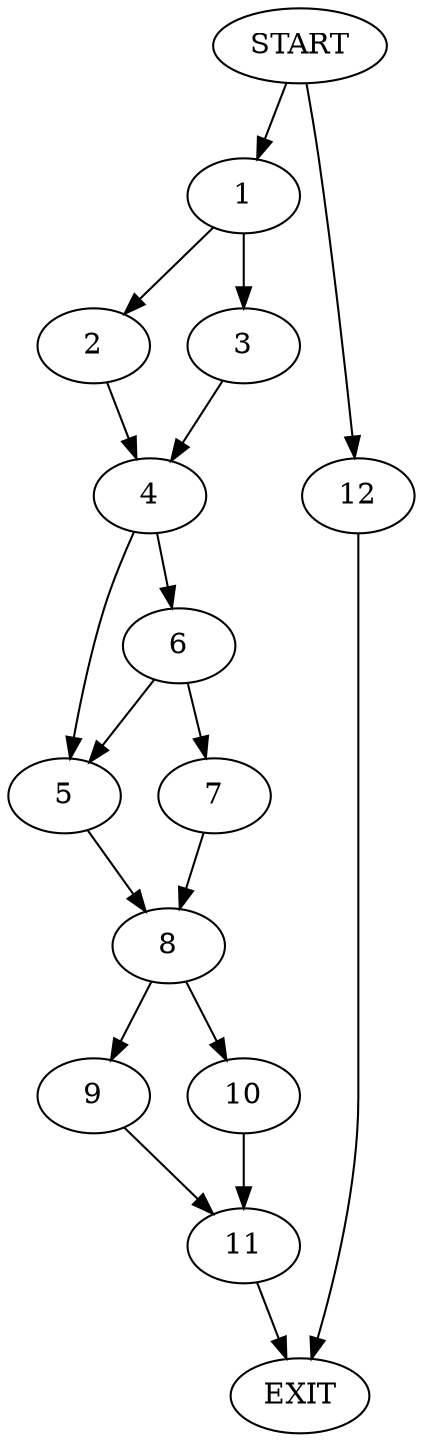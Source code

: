 digraph {
0 [label="START"]
13 [label="EXIT"]
0 -> 1
1 -> 2
1 -> 3
2 -> 4
3 -> 4
4 -> 5
4 -> 6
6 -> 7
6 -> 5
5 -> 8
7 -> 8
8 -> 9
8 -> 10
10 -> 11
9 -> 11
11 -> 13
0 -> 12
12 -> 13
}

